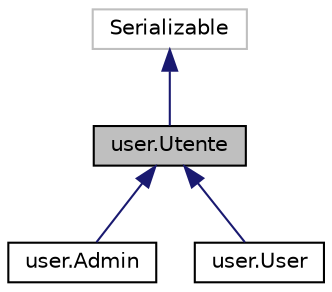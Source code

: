 digraph "user.Utente"
{
  edge [fontname="Helvetica",fontsize="10",labelfontname="Helvetica",labelfontsize="10"];
  node [fontname="Helvetica",fontsize="10",shape=record];
  Node1 [label="user.Utente",height=0.2,width=0.4,color="black", fillcolor="grey75", style="filled", fontcolor="black"];
  Node2 -> Node1 [dir="back",color="midnightblue",fontsize="10",style="solid",fontname="Helvetica"];
  Node2 [label="Serializable",height=0.2,width=0.4,color="grey75", fillcolor="white", style="filled"];
  Node1 -> Node3 [dir="back",color="midnightblue",fontsize="10",style="solid",fontname="Helvetica"];
  Node3 [label="user.Admin",height=0.2,width=0.4,color="black", fillcolor="white", style="filled",URL="$classuser_1_1Admin.html",tooltip="classe che implementa la sottoclasse Admin relativa a Utente. "];
  Node1 -> Node4 [dir="back",color="midnightblue",fontsize="10",style="solid",fontname="Helvetica"];
  Node4 [label="user.User",height=0.2,width=0.4,color="black", fillcolor="white", style="filled",URL="$classuser_1_1User.html",tooltip="classe che implementa la sottoclasse user relativa a Utente. "];
}

